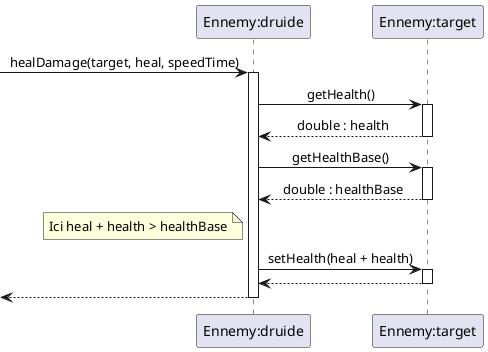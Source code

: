 @startuml towerIsDestroyed
skinparam sequenceMessageAlign center
participant "Ennemy:druide" as d
participant "Ennemy:target" as e


     ->  d : healDamage(target, heal, speedTime)
     activate d
        d -> e : getHealth()
        activate e
        e --> d : double : health
        deactivate e
        d -> e : getHealthBase()
        activate e
        e --> d : double : healthBase
        deactivate e

        note left of d
            Ici heal + health > healthBase
        end note

        
        d -> e : setHealth(heal + health)
        activate e
        e --> d : 
        deactivate e
        <-- d : 
        deactivate d







@enduml